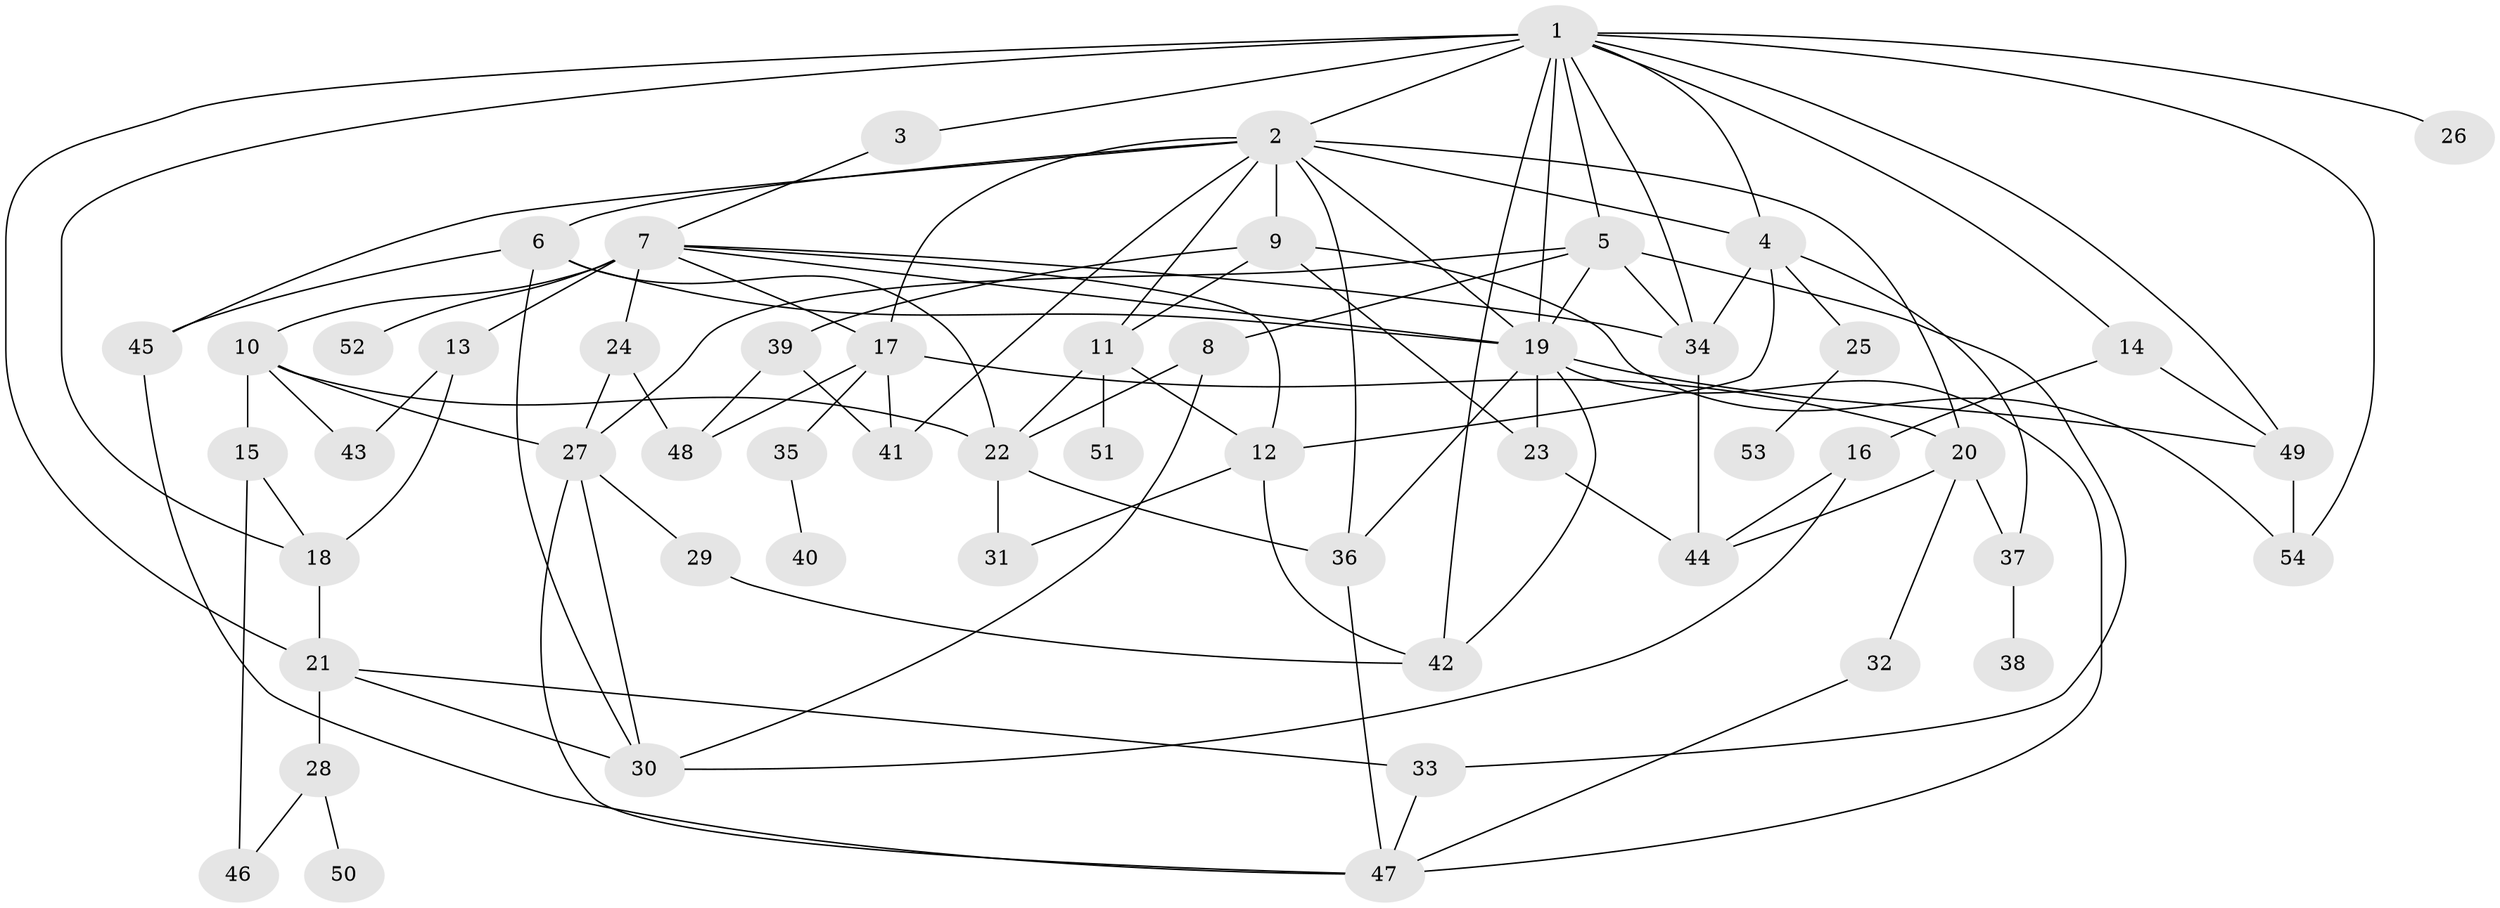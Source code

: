 // original degree distribution, {3: 0.23308270676691728, 7: 0.022556390977443608, 4: 0.14285714285714285, 8: 0.015037593984962405, 5: 0.06015037593984962, 2: 0.24812030075187969, 6: 0.03759398496240601, 9: 0.007518796992481203, 1: 0.23308270676691728}
// Generated by graph-tools (version 1.1) at 2025/48/03/04/25 22:48:46]
// undirected, 54 vertices, 106 edges
graph export_dot {
  node [color=gray90,style=filled];
  1;
  2;
  3;
  4;
  5;
  6;
  7;
  8;
  9;
  10;
  11;
  12;
  13;
  14;
  15;
  16;
  17;
  18;
  19;
  20;
  21;
  22;
  23;
  24;
  25;
  26;
  27;
  28;
  29;
  30;
  31;
  32;
  33;
  34;
  35;
  36;
  37;
  38;
  39;
  40;
  41;
  42;
  43;
  44;
  45;
  46;
  47;
  48;
  49;
  50;
  51;
  52;
  53;
  54;
  1 -- 2 [weight=2.0];
  1 -- 3 [weight=1.0];
  1 -- 4 [weight=1.0];
  1 -- 5 [weight=1.0];
  1 -- 14 [weight=1.0];
  1 -- 18 [weight=1.0];
  1 -- 19 [weight=1.0];
  1 -- 21 [weight=1.0];
  1 -- 26 [weight=1.0];
  1 -- 34 [weight=1.0];
  1 -- 42 [weight=1.0];
  1 -- 49 [weight=1.0];
  1 -- 54 [weight=1.0];
  2 -- 4 [weight=2.0];
  2 -- 6 [weight=1.0];
  2 -- 9 [weight=2.0];
  2 -- 11 [weight=1.0];
  2 -- 17 [weight=2.0];
  2 -- 19 [weight=1.0];
  2 -- 20 [weight=1.0];
  2 -- 36 [weight=1.0];
  2 -- 41 [weight=1.0];
  2 -- 45 [weight=1.0];
  3 -- 7 [weight=1.0];
  4 -- 12 [weight=1.0];
  4 -- 25 [weight=1.0];
  4 -- 34 [weight=1.0];
  4 -- 37 [weight=1.0];
  5 -- 8 [weight=1.0];
  5 -- 19 [weight=1.0];
  5 -- 27 [weight=1.0];
  5 -- 33 [weight=1.0];
  5 -- 34 [weight=1.0];
  6 -- 19 [weight=1.0];
  6 -- 22 [weight=1.0];
  6 -- 30 [weight=1.0];
  6 -- 45 [weight=1.0];
  7 -- 10 [weight=4.0];
  7 -- 12 [weight=2.0];
  7 -- 13 [weight=1.0];
  7 -- 17 [weight=1.0];
  7 -- 19 [weight=1.0];
  7 -- 24 [weight=2.0];
  7 -- 34 [weight=1.0];
  7 -- 52 [weight=1.0];
  8 -- 22 [weight=1.0];
  8 -- 30 [weight=1.0];
  9 -- 11 [weight=1.0];
  9 -- 23 [weight=1.0];
  9 -- 39 [weight=1.0];
  9 -- 54 [weight=1.0];
  10 -- 15 [weight=1.0];
  10 -- 22 [weight=1.0];
  10 -- 27 [weight=1.0];
  10 -- 43 [weight=1.0];
  11 -- 12 [weight=1.0];
  11 -- 22 [weight=1.0];
  11 -- 51 [weight=1.0];
  12 -- 31 [weight=1.0];
  12 -- 42 [weight=1.0];
  13 -- 18 [weight=1.0];
  13 -- 43 [weight=1.0];
  14 -- 16 [weight=1.0];
  14 -- 49 [weight=1.0];
  15 -- 18 [weight=1.0];
  15 -- 46 [weight=1.0];
  16 -- 30 [weight=1.0];
  16 -- 44 [weight=1.0];
  17 -- 20 [weight=1.0];
  17 -- 35 [weight=1.0];
  17 -- 41 [weight=1.0];
  17 -- 48 [weight=1.0];
  18 -- 21 [weight=1.0];
  19 -- 23 [weight=1.0];
  19 -- 36 [weight=1.0];
  19 -- 42 [weight=1.0];
  19 -- 47 [weight=1.0];
  19 -- 49 [weight=1.0];
  20 -- 32 [weight=1.0];
  20 -- 37 [weight=1.0];
  20 -- 44 [weight=1.0];
  21 -- 28 [weight=1.0];
  21 -- 30 [weight=1.0];
  21 -- 33 [weight=1.0];
  22 -- 31 [weight=2.0];
  22 -- 36 [weight=1.0];
  23 -- 44 [weight=2.0];
  24 -- 27 [weight=1.0];
  24 -- 48 [weight=1.0];
  25 -- 53 [weight=1.0];
  27 -- 29 [weight=1.0];
  27 -- 30 [weight=1.0];
  27 -- 47 [weight=1.0];
  28 -- 46 [weight=1.0];
  28 -- 50 [weight=1.0];
  29 -- 42 [weight=1.0];
  32 -- 47 [weight=1.0];
  33 -- 47 [weight=1.0];
  34 -- 44 [weight=1.0];
  35 -- 40 [weight=1.0];
  36 -- 47 [weight=1.0];
  37 -- 38 [weight=1.0];
  39 -- 41 [weight=1.0];
  39 -- 48 [weight=1.0];
  45 -- 47 [weight=1.0];
  49 -- 54 [weight=2.0];
}
